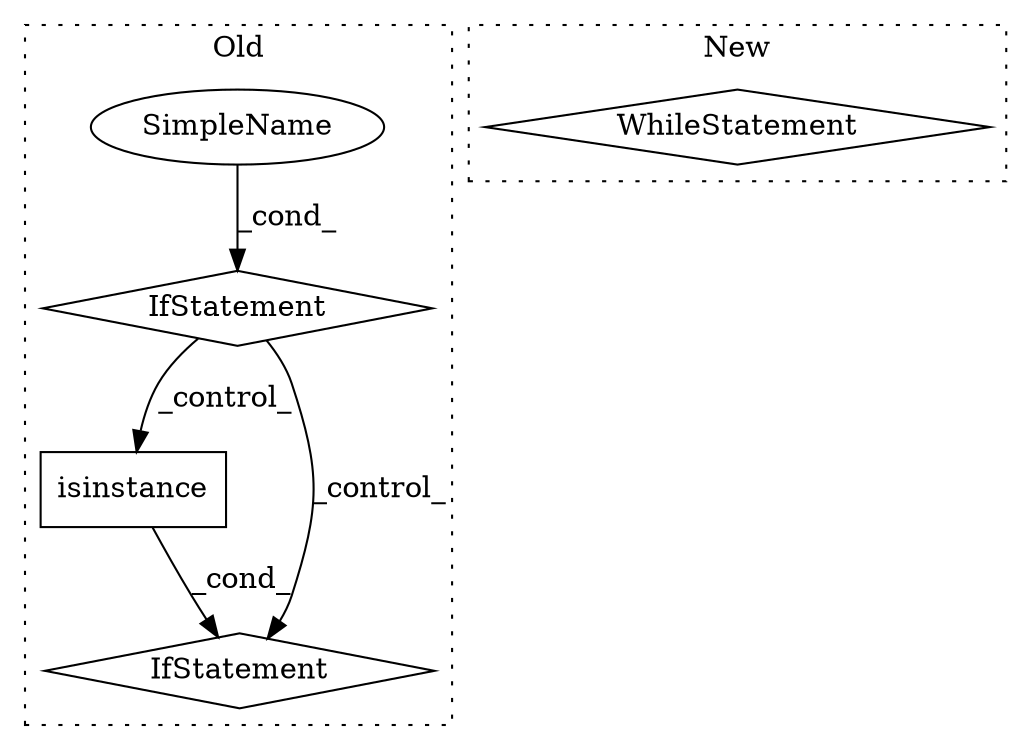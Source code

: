 digraph G {
subgraph cluster0 {
1 [label="isinstance" a="32" s="1541,1581" l="11,1" shape="box"];
3 [label="IfStatement" a="25" s="1537,1582" l="4,2" shape="diamond"];
4 [label="SimpleName" a="42" s="" l="" shape="ellipse"];
5 [label="IfStatement" a="25" s="1215,1261" l="4,2" shape="diamond"];
label = "Old";
style="dotted";
}
subgraph cluster1 {
2 [label="WhileStatement" a="61" s="1093,1113" l="7,2" shape="diamond"];
label = "New";
style="dotted";
}
1 -> 3 [label="_cond_"];
4 -> 5 [label="_cond_"];
5 -> 1 [label="_control_"];
5 -> 3 [label="_control_"];
}